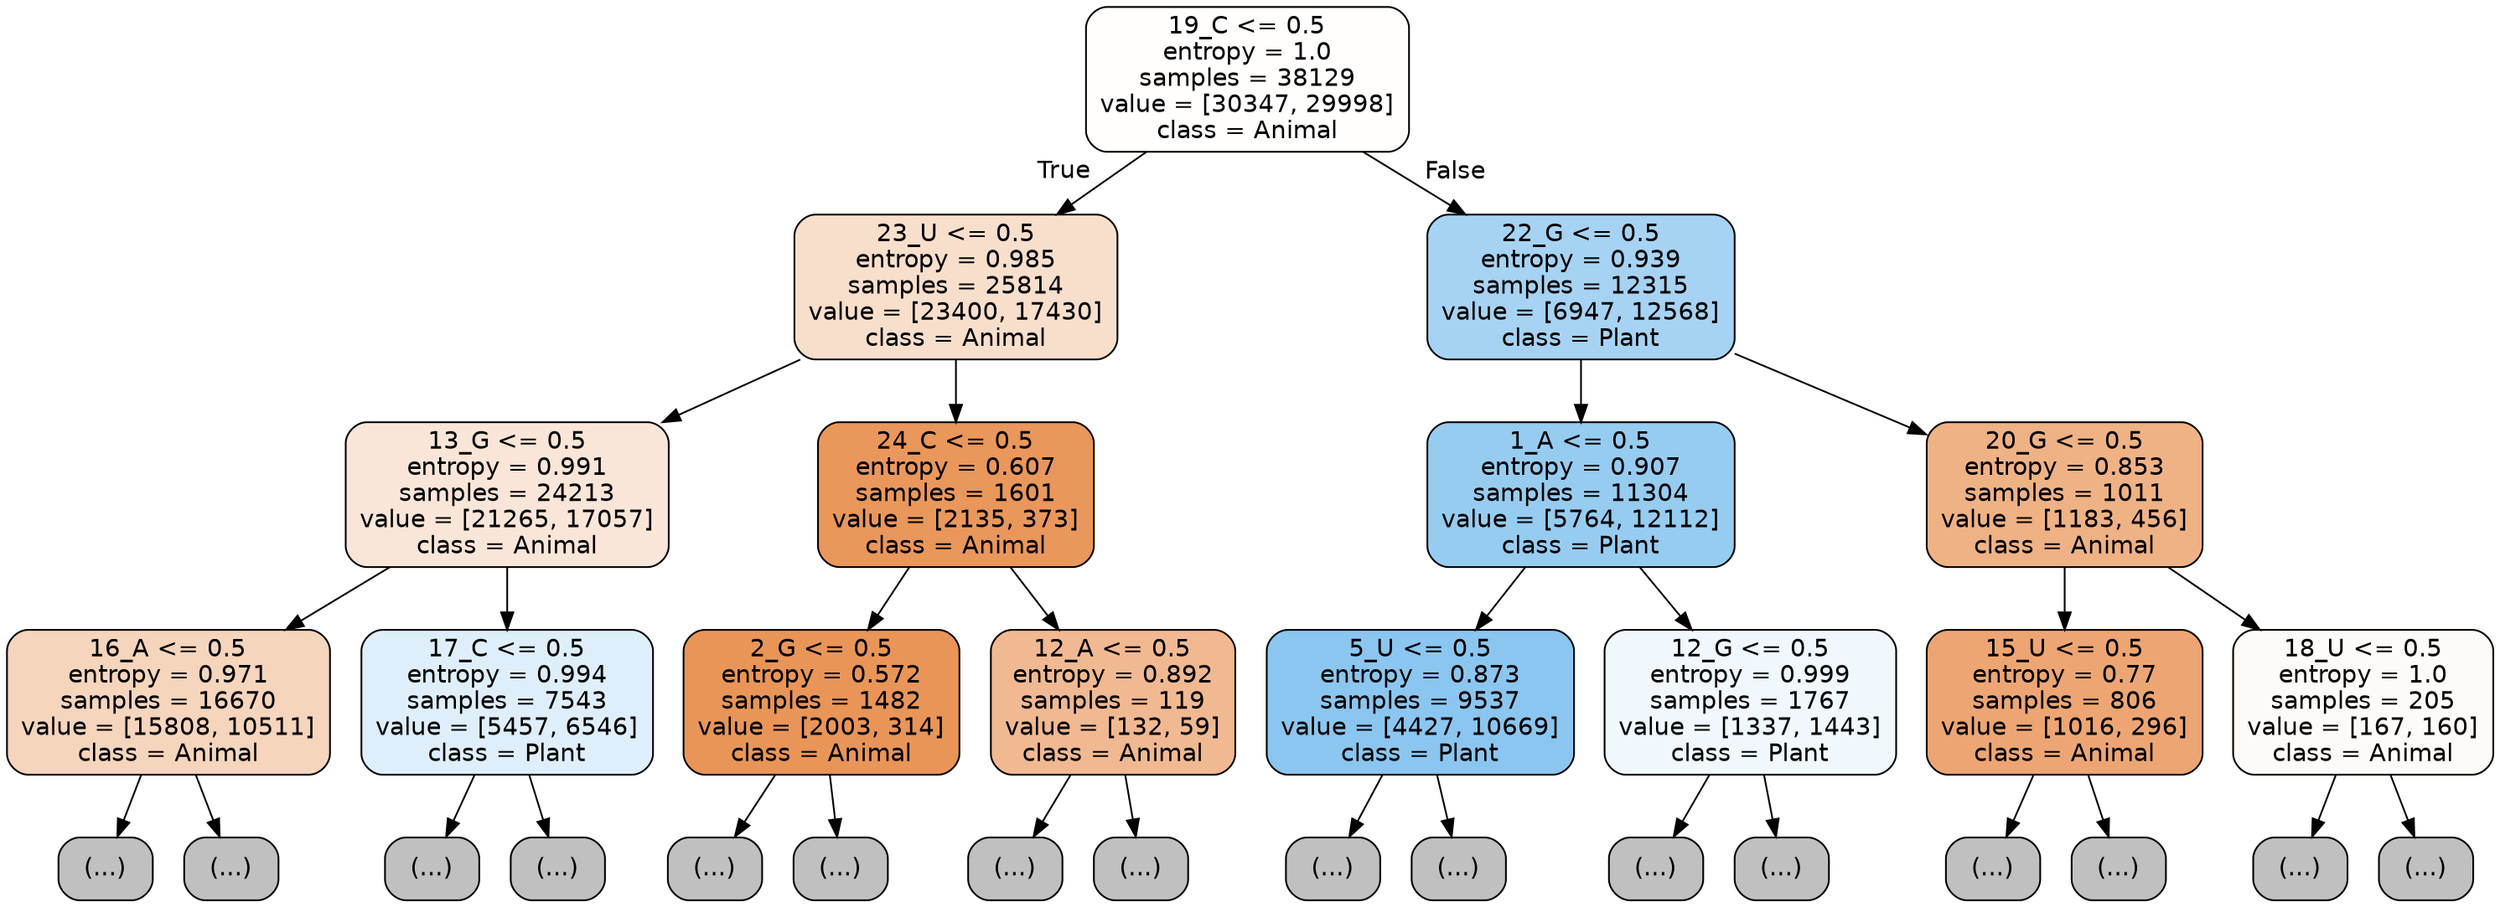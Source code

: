 digraph Tree {
node [shape=box, style="filled, rounded", color="black", fontname="helvetica"] ;
edge [fontname="helvetica"] ;
0 [label="19_C <= 0.5\nentropy = 1.0\nsamples = 38129\nvalue = [30347, 29998]\nclass = Animal", fillcolor="#fffefd"] ;
1 [label="23_U <= 0.5\nentropy = 0.985\nsamples = 25814\nvalue = [23400, 17430]\nclass = Animal", fillcolor="#f8dfcc"] ;
0 -> 1 [labeldistance=2.5, labelangle=45, headlabel="True"] ;
2 [label="13_G <= 0.5\nentropy = 0.991\nsamples = 24213\nvalue = [21265, 17057]\nclass = Animal", fillcolor="#fae6d8"] ;
1 -> 2 ;
3 [label="16_A <= 0.5\nentropy = 0.971\nsamples = 16670\nvalue = [15808, 10511]\nclass = Animal", fillcolor="#f6d5bd"] ;
2 -> 3 ;
4 [label="(...)", fillcolor="#C0C0C0"] ;
3 -> 4 ;
6777 [label="(...)", fillcolor="#C0C0C0"] ;
3 -> 6777 ;
8936 [label="17_C <= 0.5\nentropy = 0.994\nsamples = 7543\nvalue = [5457, 6546]\nclass = Plant", fillcolor="#deeffb"] ;
2 -> 8936 ;
8937 [label="(...)", fillcolor="#C0C0C0"] ;
8936 -> 8937 ;
11642 [label="(...)", fillcolor="#C0C0C0"] ;
8936 -> 11642 ;
12347 [label="24_C <= 0.5\nentropy = 0.607\nsamples = 1601\nvalue = [2135, 373]\nclass = Animal", fillcolor="#ea975c"] ;
1 -> 12347 ;
12348 [label="2_G <= 0.5\nentropy = 0.572\nsamples = 1482\nvalue = [2003, 314]\nclass = Animal", fillcolor="#e99558"] ;
12347 -> 12348 ;
12349 [label="(...)", fillcolor="#C0C0C0"] ;
12348 -> 12349 ;
12750 [label="(...)", fillcolor="#C0C0C0"] ;
12348 -> 12750 ;
12855 [label="12_A <= 0.5\nentropy = 0.892\nsamples = 119\nvalue = [132, 59]\nclass = Animal", fillcolor="#f1b992"] ;
12347 -> 12855 ;
12856 [label="(...)", fillcolor="#C0C0C0"] ;
12855 -> 12856 ;
12923 [label="(...)", fillcolor="#C0C0C0"] ;
12855 -> 12923 ;
12942 [label="22_G <= 0.5\nentropy = 0.939\nsamples = 12315\nvalue = [6947, 12568]\nclass = Plant", fillcolor="#a6d3f3"] ;
0 -> 12942 [labeldistance=2.5, labelangle=-45, headlabel="False"] ;
12943 [label="1_A <= 0.5\nentropy = 0.907\nsamples = 11304\nvalue = [5764, 12112]\nclass = Plant", fillcolor="#97ccf1"] ;
12942 -> 12943 ;
12944 [label="5_U <= 0.5\nentropy = 0.873\nsamples = 9537\nvalue = [4427, 10669]\nclass = Plant", fillcolor="#8bc6f0"] ;
12943 -> 12944 ;
12945 [label="(...)", fillcolor="#C0C0C0"] ;
12944 -> 12945 ;
15090 [label="(...)", fillcolor="#C0C0C0"] ;
12944 -> 15090 ;
15865 [label="12_G <= 0.5\nentropy = 0.999\nsamples = 1767\nvalue = [1337, 1443]\nclass = Plant", fillcolor="#f0f8fd"] ;
12943 -> 15865 ;
15866 [label="(...)", fillcolor="#C0C0C0"] ;
15865 -> 15866 ;
16491 [label="(...)", fillcolor="#C0C0C0"] ;
15865 -> 16491 ;
16716 [label="20_G <= 0.5\nentropy = 0.853\nsamples = 1011\nvalue = [1183, 456]\nclass = Animal", fillcolor="#efb285"] ;
12942 -> 16716 ;
16717 [label="15_U <= 0.5\nentropy = 0.77\nsamples = 806\nvalue = [1016, 296]\nclass = Animal", fillcolor="#eda673"] ;
16716 -> 16717 ;
16718 [label="(...)", fillcolor="#C0C0C0"] ;
16717 -> 16718 ;
17025 [label="(...)", fillcolor="#C0C0C0"] ;
16717 -> 17025 ;
17112 [label="18_U <= 0.5\nentropy = 1.0\nsamples = 205\nvalue = [167, 160]\nclass = Animal", fillcolor="#fefaf7"] ;
16716 -> 17112 ;
17113 [label="(...)", fillcolor="#C0C0C0"] ;
17112 -> 17113 ;
17180 [label="(...)", fillcolor="#C0C0C0"] ;
17112 -> 17180 ;
}